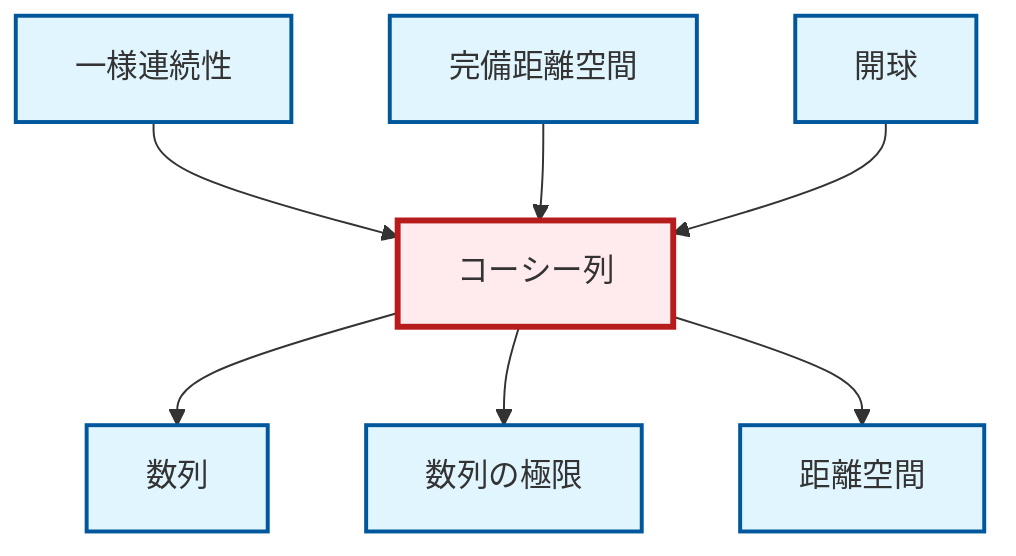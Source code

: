graph TD
    classDef definition fill:#e1f5fe,stroke:#01579b,stroke-width:2px
    classDef theorem fill:#f3e5f5,stroke:#4a148c,stroke-width:2px
    classDef axiom fill:#fff3e0,stroke:#e65100,stroke-width:2px
    classDef example fill:#e8f5e9,stroke:#1b5e20,stroke-width:2px
    classDef current fill:#ffebee,stroke:#b71c1c,stroke-width:3px
    def-sequence["数列"]:::definition
    def-uniform-continuity["一様連続性"]:::definition
    def-metric-space["距離空間"]:::definition
    def-limit["数列の極限"]:::definition
    def-complete-metric-space["完備距離空間"]:::definition
    def-cauchy-sequence["コーシー列"]:::definition
    def-open-ball["開球"]:::definition
    def-uniform-continuity --> def-cauchy-sequence
    def-complete-metric-space --> def-cauchy-sequence
    def-open-ball --> def-cauchy-sequence
    def-cauchy-sequence --> def-sequence
    def-cauchy-sequence --> def-limit
    def-cauchy-sequence --> def-metric-space
    class def-cauchy-sequence current